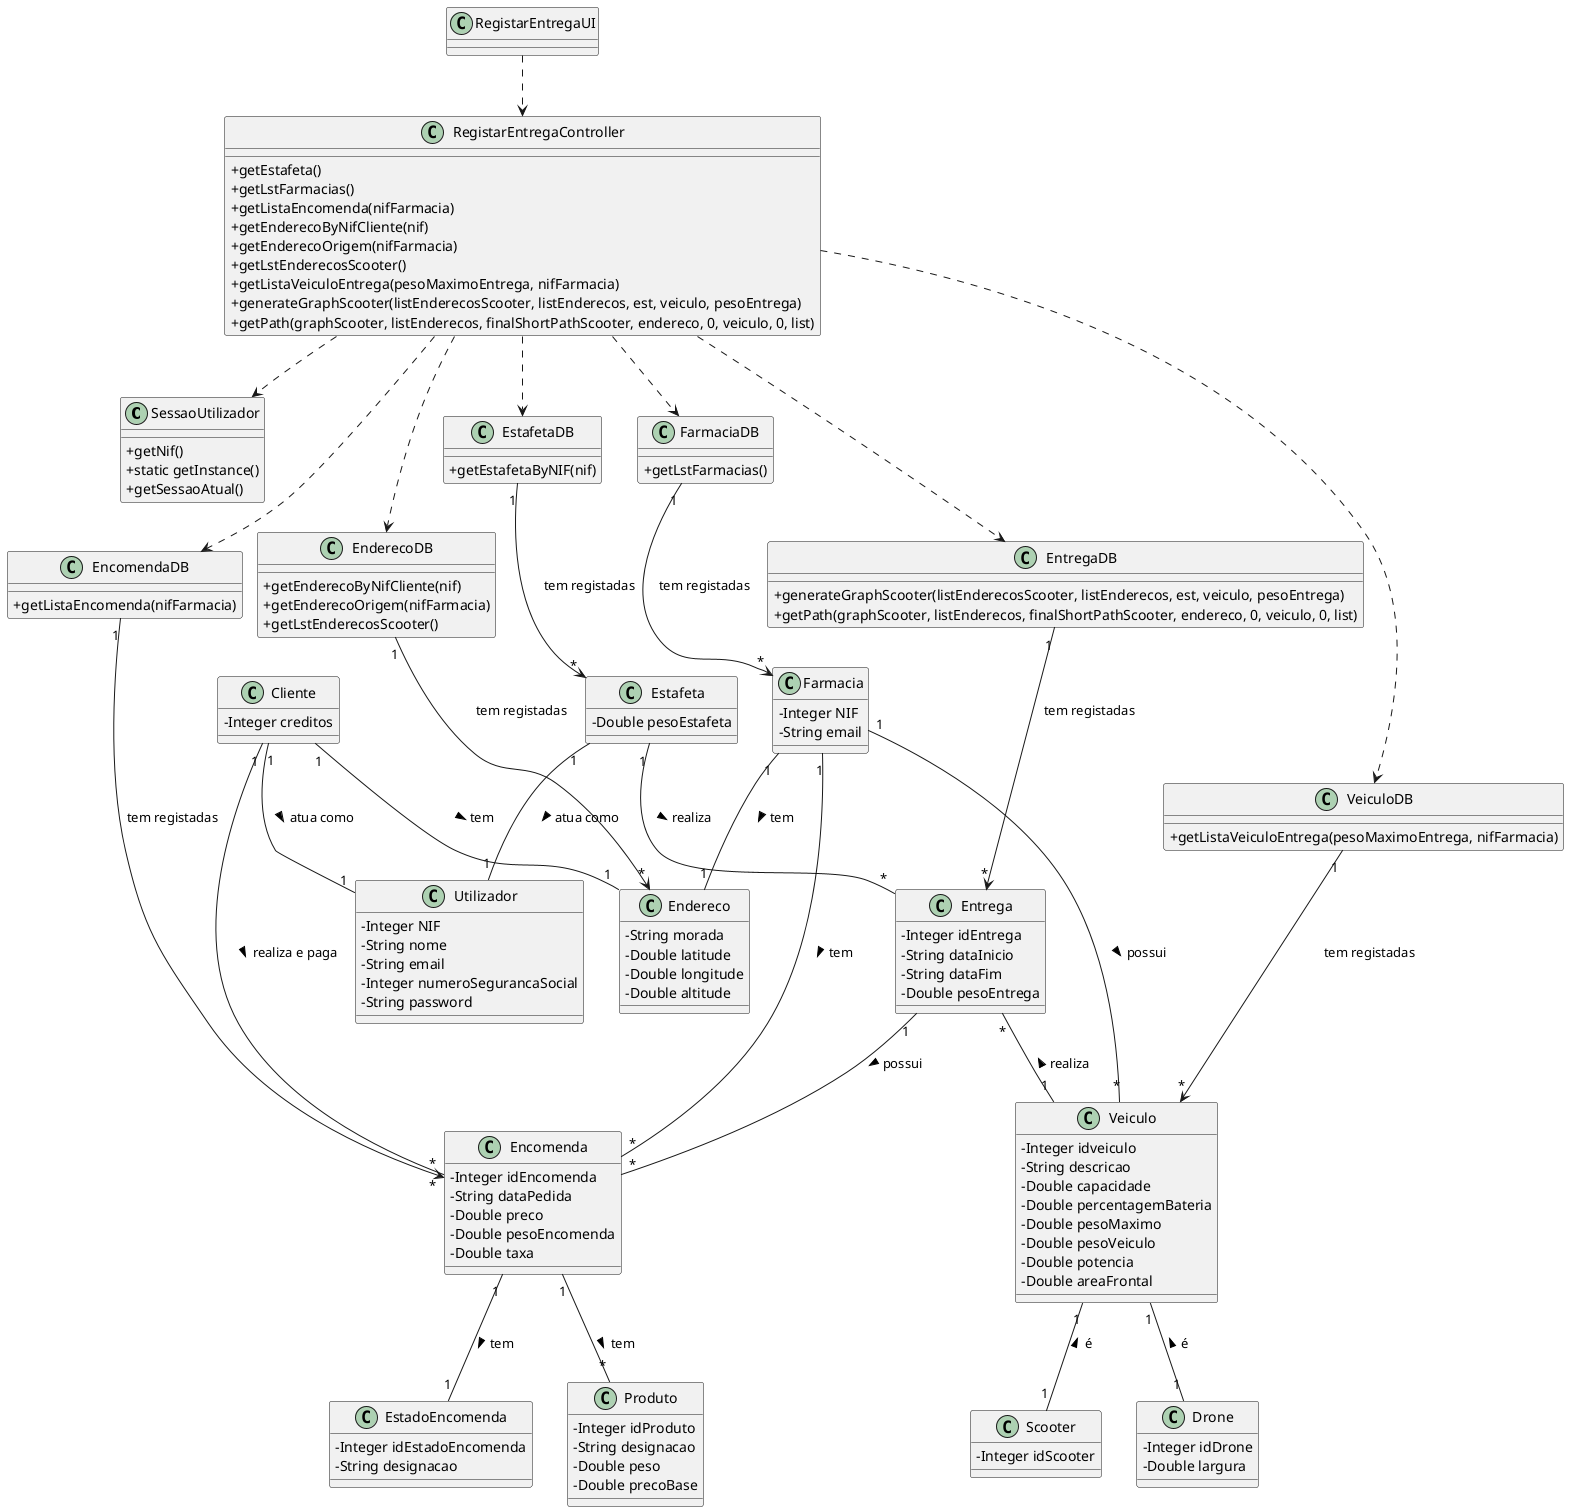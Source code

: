 @startuml
skinparam classAttributeIconSize 0

class SessaoUtilizador{
  +getNif()
  +static getInstance()
  +getSessaoAtual()
}

class FarmaciaDB{
  +getLstFarmacias()
}

class VeiculoDB{
  +getListaVeiculoEntrega(pesoMaximoEntrega, nifFarmacia)
}

class EnderecoDB {
  +getEnderecoByNifCliente(nif)
  +getEnderecoOrigem(nifFarmacia)
  +getLstEnderecosScooter()
}

class EncomendaDB {
  +getListaEncomenda(nifFarmacia)
}

class Entrega {
  -Integer idEntrega
  -String dataInicio
  -String dataFim
  -Double pesoEntrega
}

class EntregaDB {
  +generateGraphScooter(listEnderecosScooter, listEnderecos, est, veiculo, pesoEntrega)
  +getPath(graphScooter, listEnderecos, finalShortPathScooter, endereco, 0, veiculo, 0, list)
}

class EstafetaDB {
  +getEstafetaByNIF(nif)
}

class RegistarEntregaController {
  +getEstafeta()
  +getLstFarmacias()
  +getListaEncomenda(nifFarmacia)
  +getEnderecoByNifCliente(nif)
  +getEnderecoOrigem(nifFarmacia)
  +getLstEnderecosScooter()
  +getListaVeiculoEntrega(pesoMaximoEntrega, nifFarmacia)
  +generateGraphScooter(listEnderecosScooter, listEnderecos, est, veiculo, pesoEntrega)
  +getPath(graphScooter, listEnderecos, finalShortPathScooter, endereco, 0, veiculo, 0, list)
}

class RegistarEntregaUI {
}

class Encomenda {
  -Integer idEncomenda
  -String dataPedida
  -Double preco
  -Double pesoEncomenda
  -Double taxa
}

class Estafeta {
  -Double pesoEstafeta
}

class Scooter {
  -Integer idScooter
}

class Endereco {
  -String morada
  -Double latitude
  -Double longitude
  -Double altitude
}

class Cliente {
  -Integer creditos
}

class EstadoEncomenda {
  -Integer idEstadoEncomenda
  -String designacao
}

class Produto {
  -Integer idProduto
  -String designacao
  -Double peso
  -Double precoBase
}

class Utilizador {
  -Integer NIF
  -String nome
  -String email
  -Integer numeroSegurancaSocial
  -String password
}

class Veiculo {
  -Integer idveiculo
  -String descricao
  -Double capacidade
  -Double percentagemBateria
  -Double pesoMaximo
  -Double pesoVeiculo
  -Double potencia
  -Double areaFrontal
}

class Drone {
  -Integer idDrone
  -Double largura
}

class Farmacia {
  -Integer NIF
  -String email
}

RegistarEntregaUI ..> RegistarEntregaController

RegistarEntregaController ..> EstafetaDB
RegistarEntregaController ..> EnderecoDB
RegistarEntregaController ..> FarmaciaDB
RegistarEntregaController ..> EntregaDB
RegistarEntregaController ..> EncomendaDB
RegistarEntregaController ..> VeiculoDB
RegistarEntregaController ..> SessaoUtilizador

EntregaDB "1" --> "*" Entrega : tem registadas
EstafetaDB "1" --> "*" Estafeta : tem registadas
EncomendaDB "1" --> "*" Encomenda : tem registadas
EnderecoDB "1" --> "*" Endereco : tem registadas
FarmaciaDB "1" --> "*" Farmacia : tem registadas
VeiculoDB "1" --> "*" Veiculo : tem registadas

Estafeta "1" -- "1" Utilizador: atua como >
Cliente "1" -- "1" Utilizador: atua como >
Veiculo "1" -- "1" Drone: é <
Veiculo "1" -- "1" Scooter: é <
Entrega "*" -- "1" Veiculo: realiza <
Encomenda "1" -- "*" Produto: tem >
Entrega "1" -- "*" Encomenda : possui >
Estafeta "1" -- "*" Entrega: realiza >
Cliente "1" -- "1" Endereco: tem >
Cliente "1" -- "*" Encomenda: realiza e paga >
Farmacia "1" -- "*" Encomenda: tem >
Farmacia "1" -- "*" Veiculo: possui >
Farmacia "1" -- "1" Endereco: tem >
Encomenda "1" -- "1" EstadoEncomenda : tem >

@enduml